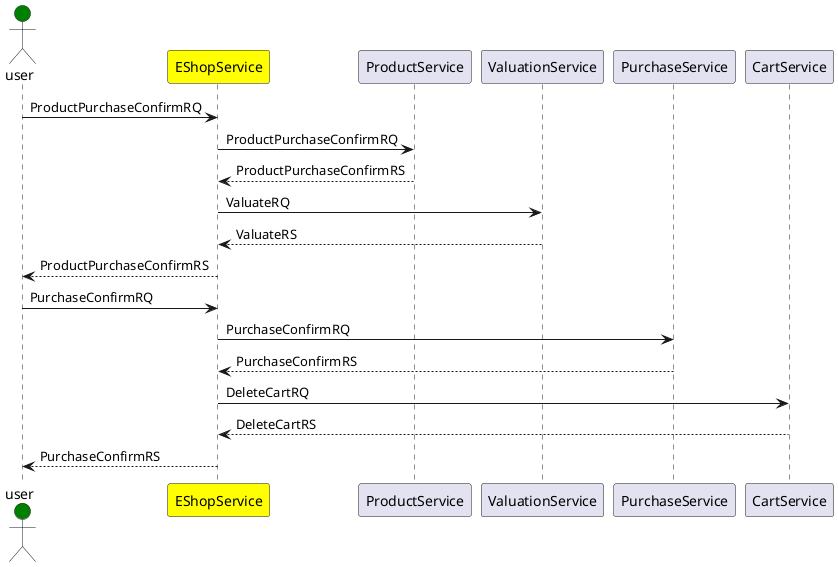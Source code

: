 @startuml

actor user #green
participant EShopService #yellow

user -> EShopService : ProductPurchaseConfirmRQ

EShopService -> ProductService : ProductPurchaseConfirmRQ
ProductService --> EShopService : ProductPurchaseConfirmRS

EShopService -> ValuationService : ValuateRQ
ValuationService --> EShopService : ValuateRS

EShopService --> user : ProductPurchaseConfirmRS

user -> EShopService : PurchaseConfirmRQ

EShopService -> PurchaseService : PurchaseConfirmRQ
PurchaseService --> EShopService : PurchaseConfirmRS

EShopService -> CartService : DeleteCartRQ
CartService --> EShopService : DeleteCartRS

EShopService --> user : PurchaseConfirmRS


@enduml
